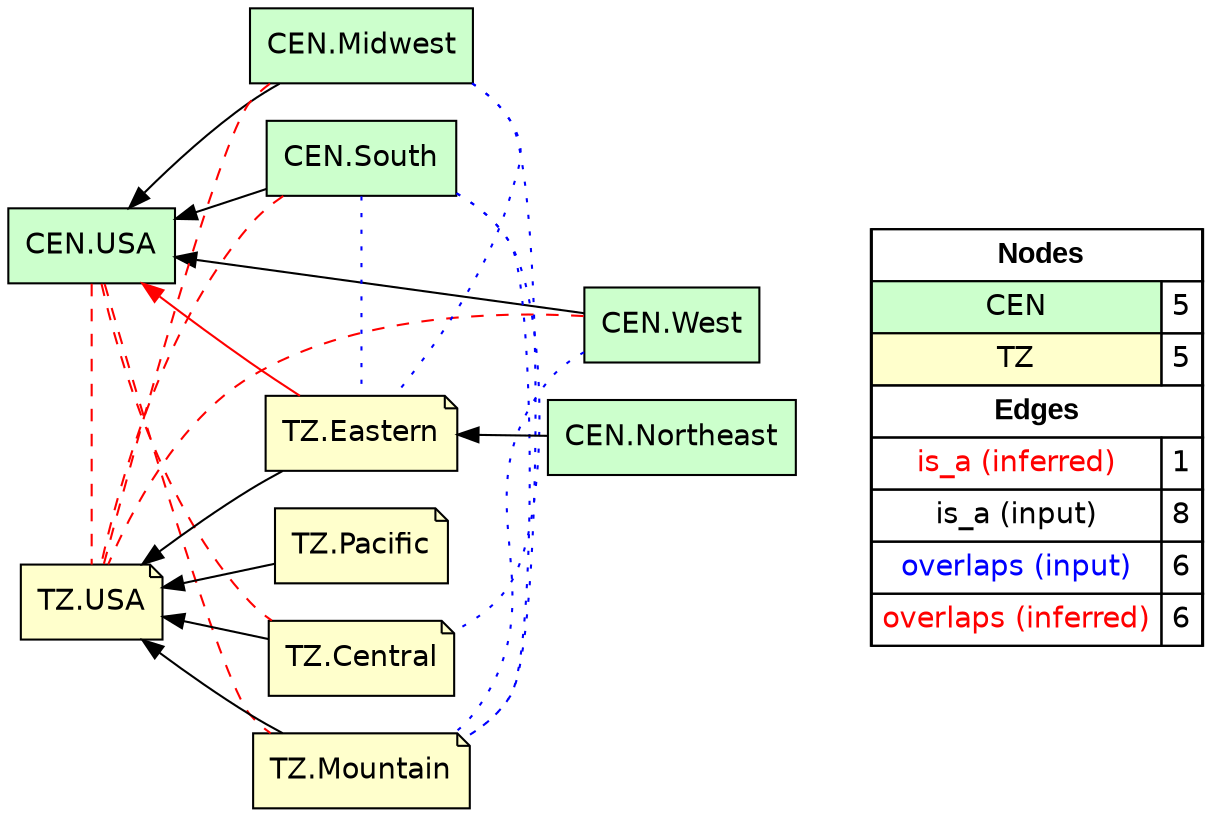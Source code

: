 digraph{
rankdir=RL
node[shape=box style=filled fillcolor="#CCFFCC" fontname="helvetica"] 
"CEN.West"
"CEN.Midwest"
"CEN.South"
"CEN.USA"
"CEN.Northeast"
node[shape=note style=filled fillcolor="#FFFFCC" fontname="helvetica"] 
"TZ.Eastern"
"TZ.Mountain"
"TZ.Pacific"
"TZ.Central"
"TZ.USA"
edge[arrowhead=normal style=solid color="#FF0000" constraint=true penwidth=1]
"TZ.Eastern" -> "CEN.USA"
edge[arrowhead=normal style=dotted color="#000000" constraint=true penwidth=1]
edge[arrowhead=normal style=solid color="#000000" constraint=true penwidth=1]
"TZ.Pacific" -> "TZ.USA"
"TZ.Mountain" -> "TZ.USA"
"CEN.West" -> "CEN.USA"
"CEN.Northeast" -> "TZ.Eastern"
"CEN.South" -> "CEN.USA"
"TZ.Eastern" -> "TZ.USA"
"CEN.Midwest" -> "CEN.USA"
"TZ.Central" -> "TZ.USA"
edge[arrowhead=none style=dotted color="#0000FF" constraint=false penwidth=1]
"CEN.West" -> "TZ.Mountain"
"CEN.Midwest" -> "TZ.Mountain"
"CEN.South" -> "TZ.Mountain"
"CEN.Midwest" -> "TZ.Eastern"
"CEN.South" -> "TZ.Eastern"
"CEN.South" -> "TZ.Central"
edge[arrowhead=none style=dashed color="#FF0000" constraint=false penwidth=1]
"CEN.USA" -> "TZ.Mountain"
"CEN.Midwest" -> "TZ.USA"
"CEN.South" -> "TZ.USA"
"CEN.West" -> "TZ.USA"
"CEN.USA" -> "TZ.Central"
"CEN.USA" -> "TZ.USA"
node[shape=box] 
{rank=source Legend [fillcolor= white margin=0 label=< 
 <TABLE BORDER="0" CELLBORDER="1" CELLSPACING="0" CELLPADDING="4"> 
<TR> <TD COLSPAN="2"><font face="Arial Black"> Nodes</font></TD> </TR> 
<TR> 
 <TD bgcolor="#CCFFCC" fontname="helvetica">CEN</TD> 
 <TD>5</TD> 
 </TR> 
<TR> 
 <TD bgcolor="#FFFFCC" fontname="helvetica">TZ</TD> 
 <TD>5</TD> 
 </TR> 
<TR> <TD COLSPAN="2"><font face = "Arial Black"> Edges </font></TD> </TR> 
<TR> 
 <TD><font color ="#FF0000">is_a (inferred)</font></TD><TD>1</TD>
</TR>
<TR> 
 <TD><font color ="#000000">is_a (input)</font></TD><TD>8</TD>
</TR>
<TR> 
 <TD><font color ="#0000FF">overlaps (input)</font></TD><TD>6</TD>
</TR>
<TR> 
 <TD><font color ="#FF0000">overlaps (inferred)</font></TD><TD>6</TD>
</TR>
</TABLE> 
 >] } 
}